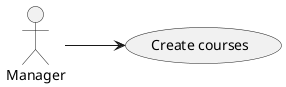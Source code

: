 @startuml
'https://plantuml.com/use-case-diagram

left to right direction
actor Manager
usecase "Create courses" as UC1
Manager --> UC1
@enduml